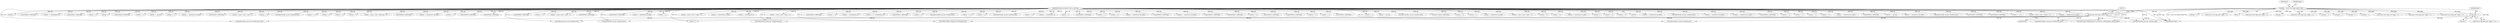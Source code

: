 digraph "0_tcpdump_da6f1a677bfa4476abaeaf9b1afe1c4390f51b41@pointer" {
"1000639" [label="(Call,pgm + 1)"];
"1000126" [label="(Call,pgm = (const struct pgm_header *)bp)"];
"1000128" [label="(Call,(const struct pgm_header *)bp)"];
"1000108" [label="(MethodParameterIn,register const u_char *bp)"];
"1000811" [label="(Call,bp += sizeof(struct in6_addr))"];
"1001886" [label="(Call,addrtostr(bp, nla_buf, sizeof(nla_buf)))"];
"1000433" [label="(Call,bp += sizeof(struct in6_addr))"];
"1000748" [label="(Call,bp += sizeof(struct in_addr))"];
"1001126" [label="(Call,EXTRACT_32BITS(bp))"];
"1000866" [label="(Call,pgm + 1)"];
"1000717" [label="(Call,pgm + 1)"];
"1000639" [label="(Call,pgm + 1)"];
"1001721" [label="(Call,bp += 4)"];
"1001153" [label="(Call,bp += 2)"];
"1000130" [label="(Identifier,bp)"];
"1001291" [label="(Call,bp += 2)"];
"1001298" [label="(Call,bp += 4)"];
"1000417" [label="(Call,bp += sizeof(struct in_addr))"];
"1001726" [label="(Call,EXTRACT_16BITS(bp))"];
"1001666" [label="(Call,bp += opt_len)"];
"1000560" [label="(Call,bp += sizeof(struct in6_addr))"];
"1001925" [label="(Call,addrtostr6(bp, nla_buf, sizeof(nla_buf)))"];
"1001998" [label="(Call,zmtp1_print_datagram(ndo, bp, EXTRACT_16BITS(&pgm->pgm_length)))"];
"1001217" [label="(Call,EXTRACT_32BITS(bp))"];
"1000555" [label="(Call,addrtostr6(bp, nla_buf, sizeof(nla_buf)))"];
"1001119" [label="(Call,EXTRACT_32BITS(bp))"];
"1001728" [label="(Call,bp += 2+2)"];
"1000676" [label="(Call,pgm + 1)"];
"1000661" [label="(Call,bp = (const u_char *) (odata + 1))"];
"1000764" [label="(Call,bp += sizeof(struct in6_addr))"];
"1000806" [label="(Call,addrtostr6(bp, group_buf, sizeof(group_buf)))"];
"1000949" [label="(Call,bp++)"];
"1001719" [label="(Call,EXTRACT_32BITS(bp))"];
"1000590" [label="(Call,bp += sizeof(uint32_t))"];
"1001528" [label="(Call,EXTRACT_32BITS(bp))"];
"1001530" [label="(Call,bp += 4)"];
"1001020" [label="(Call,bp++)"];
"1001296" [label="(Call,EXTRACT_32BITS(bp))"];
"1001247" [label="(Call,bp += 2)"];
"1001576" [label="(Call,bp += opt_len)"];
"1001488" [label="(Call,bp += 2)"];
"1000795" [label="(Call,bp += sizeof(struct in_addr))"];
"1001853" [label="(Call,EXTRACT_16BITS(bp))"];
"1000882" [label="(Call,bp = (const u_char *) (ack + 1))"];
"1001187" [label="(Call,bp += 4)"];
"1000128" [label="(Call,(const struct pgm_header *)bp)"];
"1000126" [label="(Call,pgm = (const struct pgm_header *)bp)"];
"1001373" [label="(Call,addrtostr(bp, nla_buf, sizeof(nla_buf)))"];
"1001342" [label="(Call,bp += 2+2)"];
"1001121" [label="(Call,bp += 4)"];
"1001128" [label="(Call,bp += 4)"];
"1001453" [label="(Call,bp += 2)"];
"1000495" [label="(Call,bp = (const u_char *) (poll_msg + 1))"];
"1000588" [label="(Call,EXTRACT_32BITS(bp))"];
"1000864" [label="(Call,(const struct pgm_ack *)(pgm + 1))"];
"1001803" [label="(Call,bp += sizeof(struct in6_addr))"];
"1001114" [label="(Call,bp += 2)"];
"1000108" [label="(MethodParameterIn,register const u_char *bp)"];
"1001185" [label="(Call,EXTRACT_32BITS(bp))"];
"1000601" [label="(Call,EXTRACT_32BITS(bp))"];
"1000759" [label="(Call,addrtostr6(bp, source_buf, sizeof(source_buf)))"];
"1001340" [label="(Call,EXTRACT_16BITS(bp))"];
"1001523" [label="(Call,bp += 2)"];
"1000723" [label="(Call,bp = (const u_char *) (nak + 1))"];
"1001133" [label="(Call,EXTRACT_32BITS(bp))"];
"1000743" [label="(Call,addrtostr(bp, source_buf, sizeof(source_buf)))"];
"1001846" [label="(Call,EXTRACT_32BITS(bp))"];
"1001764" [label="(Call,bp += sizeof(struct in_addr))"];
"1001688" [label="(Call,bp += 2)"];
"1000132" [label="(Identifier,ip)"];
"1000539" [label="(Call,addrtostr(bp, nla_buf, sizeof(nla_buf)))"];
"1000698" [label="(Call,bp = (const u_char *) (rdata + 1))"];
"1000637" [label="(Call,(const struct pgm_data *)(pgm + 1))"];
"1000544" [label="(Call,bp += sizeof(struct in_addr))"];
"1000979" [label="(Call,bp += sizeof(uint16_t))"];
"1000412" [label="(Call,addrtostr(bp, nla_buf, sizeof(nla_buf)))"];
"1000392" [label="(Call,bp = (const u_char *) (spm + 1))"];
"1000674" [label="(Call,(const struct pgm_data *)(pgm + 1))"];
"1000928" [label="(Call,bp++)"];
"1001458" [label="(Call,EXTRACT_32BITS(bp))"];
"1000511" [label="(Call,(const struct pgm_polr *)(pgm + 1))"];
"1001305" [label="(Call,bp += 4)"];
"1000577" [label="(Call,bp += sizeof(uint32_t))"];
"1000772" [label="(Call,bp += (2 * sizeof(uint16_t)))"];
"1000965" [label="(Call,EXTRACT_16BITS(bp))"];
"1000513" [label="(Call,pgm + 1)"];
"1001335" [label="(Call,bp += 2)"];
"1001798" [label="(Call,addrtostr6(bp, nla_buf, sizeof(nla_buf)))"];
"1001855" [label="(Call,bp += 2+2)"];
"1001135" [label="(Call,bp += 4)"];
"1001759" [label="(Call,addrtostr(bp, nla_buf, sizeof(nla_buf)))"];
"1001714" [label="(Call,bp += 2)"];
"1000471" [label="(Call,(const struct pgm_poll *)(pgm + 1))"];
"1000603" [label="(Call,bp += sizeof(uint32_t))"];
"1001624" [label="(Call,bp += 2)"];
"1000575" [label="(Call,EXTRACT_32BITS(bp))"];
"1001598" [label="(Call,bp += 2)"];
"1001212" [label="(Call,bp += 2)"];
"1001417" [label="(Call,bp += sizeof(struct in6_addr))"];
"1001493" [label="(Call,EXTRACT_32BITS(bp))"];
"1001930" [label="(Call,bp += sizeof(struct in6_addr))"];
"1000781" [label="(Call,EXTRACT_16BITS(bp))"];
"1001090" [label="(Call,EXTRACT_16BITS(bp))"];
"1000111" [label="(Block,)"];
"1001219" [label="(Call,bp += 4)"];
"1001259" [label="(Call,EXTRACT_32BITS(bp))"];
"1001303" [label="(Call,EXTRACT_32BITS(bp))"];
"1000641" [label="(Literal,1)"];
"1000715" [label="(Call,(const struct pgm_nak *)(pgm + 1))"];
"1001254" [label="(Call,bp += 4)"];
"1001092" [label="(Call,bp += 2)"];
"1001252" [label="(Call,EXTRACT_32BITS(bp))"];
"1000386" [label="(Call,pgm + 1)"];
"1000127" [label="(Identifier,pgm)"];
"1000384" [label="(Call,(const struct pgm_spm *)(pgm + 1))"];
"1000640" [label="(Identifier,pgm)"];
"1000790" [label="(Call,addrtostr(bp, group_buf, sizeof(group_buf)))"];
"1001650" [label="(Call,bp += 2)"];
"1001962" [label="(Call,bp += opt_len)"];
"1002020" [label="(MethodReturn,RET)"];
"1001412" [label="(Call,addrtostr6(bp, nla_buf, sizeof(nla_buf)))"];
"1000778" [label="(Call,ND_TCHECK_16BITS(bp))"];
"1001495" [label="(Call,bp += 4)"];
"1001841" [label="(Call,bp += 2)"];
"1001891" [label="(Call,bp += sizeof(struct in_addr))"];
"1000473" [label="(Call,pgm + 1)"];
"1000428" [label="(Call,addrtostr6(bp, nla_buf, sizeof(nla_buf)))"];
"1000519" [label="(Call,bp = (const u_char *) (polr + 1))"];
"1001460" [label="(Call,bp += 4)"];
"1001261" [label="(Call,bp += 4)"];
"1001378" [label="(Call,bp += sizeof(struct in_addr))"];
"1001025" [label="(Call,bp++)"];
"1001558" [label="(Call,bp += 2)"];
"1001848" [label="(Call,bp += 4)"];
"1000639" -> "1000637"  [label="AST: "];
"1000639" -> "1000641"  [label="CFG: "];
"1000640" -> "1000639"  [label="AST: "];
"1000641" -> "1000639"  [label="AST: "];
"1000637" -> "1000639"  [label="CFG: "];
"1000639" -> "1002020"  [label="DDG: pgm"];
"1000126" -> "1000639"  [label="DDG: pgm"];
"1000126" -> "1000111"  [label="AST: "];
"1000126" -> "1000128"  [label="CFG: "];
"1000127" -> "1000126"  [label="AST: "];
"1000128" -> "1000126"  [label="AST: "];
"1000132" -> "1000126"  [label="CFG: "];
"1000126" -> "1002020"  [label="DDG: pgm"];
"1000126" -> "1002020"  [label="DDG: (const struct pgm_header *)bp"];
"1000128" -> "1000126"  [label="DDG: bp"];
"1000126" -> "1000384"  [label="DDG: pgm"];
"1000126" -> "1000386"  [label="DDG: pgm"];
"1000126" -> "1000471"  [label="DDG: pgm"];
"1000126" -> "1000473"  [label="DDG: pgm"];
"1000126" -> "1000511"  [label="DDG: pgm"];
"1000126" -> "1000513"  [label="DDG: pgm"];
"1000126" -> "1000637"  [label="DDG: pgm"];
"1000126" -> "1000674"  [label="DDG: pgm"];
"1000126" -> "1000676"  [label="DDG: pgm"];
"1000126" -> "1000715"  [label="DDG: pgm"];
"1000126" -> "1000717"  [label="DDG: pgm"];
"1000126" -> "1000864"  [label="DDG: pgm"];
"1000126" -> "1000866"  [label="DDG: pgm"];
"1000128" -> "1000130"  [label="CFG: "];
"1000129" -> "1000128"  [label="AST: "];
"1000130" -> "1000128"  [label="AST: "];
"1000128" -> "1002020"  [label="DDG: bp"];
"1000108" -> "1000128"  [label="DDG: bp"];
"1000128" -> "1000412"  [label="DDG: bp"];
"1000128" -> "1000428"  [label="DDG: bp"];
"1000128" -> "1000539"  [label="DDG: bp"];
"1000128" -> "1000555"  [label="DDG: bp"];
"1000128" -> "1000743"  [label="DDG: bp"];
"1000128" -> "1000759"  [label="DDG: bp"];
"1000128" -> "1000790"  [label="DDG: bp"];
"1000128" -> "1000806"  [label="DDG: bp"];
"1000128" -> "1000928"  [label="DDG: bp"];
"1000128" -> "1001998"  [label="DDG: bp"];
"1000108" -> "1000106"  [label="AST: "];
"1000108" -> "1002020"  [label="DDG: bp"];
"1000108" -> "1000392"  [label="DDG: bp"];
"1000108" -> "1000412"  [label="DDG: bp"];
"1000108" -> "1000417"  [label="DDG: bp"];
"1000108" -> "1000428"  [label="DDG: bp"];
"1000108" -> "1000433"  [label="DDG: bp"];
"1000108" -> "1000495"  [label="DDG: bp"];
"1000108" -> "1000519"  [label="DDG: bp"];
"1000108" -> "1000539"  [label="DDG: bp"];
"1000108" -> "1000544"  [label="DDG: bp"];
"1000108" -> "1000555"  [label="DDG: bp"];
"1000108" -> "1000560"  [label="DDG: bp"];
"1000108" -> "1000575"  [label="DDG: bp"];
"1000108" -> "1000577"  [label="DDG: bp"];
"1000108" -> "1000588"  [label="DDG: bp"];
"1000108" -> "1000590"  [label="DDG: bp"];
"1000108" -> "1000601"  [label="DDG: bp"];
"1000108" -> "1000603"  [label="DDG: bp"];
"1000108" -> "1000661"  [label="DDG: bp"];
"1000108" -> "1000698"  [label="DDG: bp"];
"1000108" -> "1000723"  [label="DDG: bp"];
"1000108" -> "1000743"  [label="DDG: bp"];
"1000108" -> "1000748"  [label="DDG: bp"];
"1000108" -> "1000759"  [label="DDG: bp"];
"1000108" -> "1000764"  [label="DDG: bp"];
"1000108" -> "1000772"  [label="DDG: bp"];
"1000108" -> "1000778"  [label="DDG: bp"];
"1000108" -> "1000781"  [label="DDG: bp"];
"1000108" -> "1000790"  [label="DDG: bp"];
"1000108" -> "1000795"  [label="DDG: bp"];
"1000108" -> "1000806"  [label="DDG: bp"];
"1000108" -> "1000811"  [label="DDG: bp"];
"1000108" -> "1000882"  [label="DDG: bp"];
"1000108" -> "1000928"  [label="DDG: bp"];
"1000108" -> "1000949"  [label="DDG: bp"];
"1000108" -> "1000965"  [label="DDG: bp"];
"1000108" -> "1000979"  [label="DDG: bp"];
"1000108" -> "1001020"  [label="DDG: bp"];
"1000108" -> "1001025"  [label="DDG: bp"];
"1000108" -> "1001090"  [label="DDG: bp"];
"1000108" -> "1001092"  [label="DDG: bp"];
"1000108" -> "1001114"  [label="DDG: bp"];
"1000108" -> "1001119"  [label="DDG: bp"];
"1000108" -> "1001121"  [label="DDG: bp"];
"1000108" -> "1001126"  [label="DDG: bp"];
"1000108" -> "1001128"  [label="DDG: bp"];
"1000108" -> "1001133"  [label="DDG: bp"];
"1000108" -> "1001135"  [label="DDG: bp"];
"1000108" -> "1001153"  [label="DDG: bp"];
"1000108" -> "1001185"  [label="DDG: bp"];
"1000108" -> "1001187"  [label="DDG: bp"];
"1000108" -> "1001212"  [label="DDG: bp"];
"1000108" -> "1001217"  [label="DDG: bp"];
"1000108" -> "1001219"  [label="DDG: bp"];
"1000108" -> "1001247"  [label="DDG: bp"];
"1000108" -> "1001252"  [label="DDG: bp"];
"1000108" -> "1001254"  [label="DDG: bp"];
"1000108" -> "1001259"  [label="DDG: bp"];
"1000108" -> "1001261"  [label="DDG: bp"];
"1000108" -> "1001291"  [label="DDG: bp"];
"1000108" -> "1001296"  [label="DDG: bp"];
"1000108" -> "1001298"  [label="DDG: bp"];
"1000108" -> "1001303"  [label="DDG: bp"];
"1000108" -> "1001305"  [label="DDG: bp"];
"1000108" -> "1001335"  [label="DDG: bp"];
"1000108" -> "1001340"  [label="DDG: bp"];
"1000108" -> "1001342"  [label="DDG: bp"];
"1000108" -> "1001373"  [label="DDG: bp"];
"1000108" -> "1001378"  [label="DDG: bp"];
"1000108" -> "1001412"  [label="DDG: bp"];
"1000108" -> "1001417"  [label="DDG: bp"];
"1000108" -> "1001453"  [label="DDG: bp"];
"1000108" -> "1001458"  [label="DDG: bp"];
"1000108" -> "1001460"  [label="DDG: bp"];
"1000108" -> "1001488"  [label="DDG: bp"];
"1000108" -> "1001493"  [label="DDG: bp"];
"1000108" -> "1001495"  [label="DDG: bp"];
"1000108" -> "1001523"  [label="DDG: bp"];
"1000108" -> "1001528"  [label="DDG: bp"];
"1000108" -> "1001530"  [label="DDG: bp"];
"1000108" -> "1001558"  [label="DDG: bp"];
"1000108" -> "1001576"  [label="DDG: bp"];
"1000108" -> "1001598"  [label="DDG: bp"];
"1000108" -> "1001624"  [label="DDG: bp"];
"1000108" -> "1001650"  [label="DDG: bp"];
"1000108" -> "1001666"  [label="DDG: bp"];
"1000108" -> "1001688"  [label="DDG: bp"];
"1000108" -> "1001714"  [label="DDG: bp"];
"1000108" -> "1001719"  [label="DDG: bp"];
"1000108" -> "1001721"  [label="DDG: bp"];
"1000108" -> "1001726"  [label="DDG: bp"];
"1000108" -> "1001728"  [label="DDG: bp"];
"1000108" -> "1001759"  [label="DDG: bp"];
"1000108" -> "1001764"  [label="DDG: bp"];
"1000108" -> "1001798"  [label="DDG: bp"];
"1000108" -> "1001803"  [label="DDG: bp"];
"1000108" -> "1001841"  [label="DDG: bp"];
"1000108" -> "1001846"  [label="DDG: bp"];
"1000108" -> "1001848"  [label="DDG: bp"];
"1000108" -> "1001853"  [label="DDG: bp"];
"1000108" -> "1001855"  [label="DDG: bp"];
"1000108" -> "1001886"  [label="DDG: bp"];
"1000108" -> "1001891"  [label="DDG: bp"];
"1000108" -> "1001925"  [label="DDG: bp"];
"1000108" -> "1001930"  [label="DDG: bp"];
"1000108" -> "1001962"  [label="DDG: bp"];
"1000108" -> "1001998"  [label="DDG: bp"];
}
